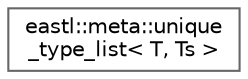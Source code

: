 digraph "类继承关系图"
{
 // LATEX_PDF_SIZE
  bgcolor="transparent";
  edge [fontname=Helvetica,fontsize=10,labelfontname=Helvetica,labelfontsize=10];
  node [fontname=Helvetica,fontsize=10,shape=box,height=0.2,width=0.4];
  rankdir="LR";
  Node0 [id="Node000000",label="eastl::meta::unique\l_type_list\< T, Ts \>",height=0.2,width=0.4,color="grey40", fillcolor="white", style="filled",URL="$structeastl_1_1meta_1_1unique__type__list.html",tooltip=" "];
}
